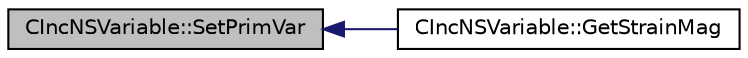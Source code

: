 digraph "CIncNSVariable::SetPrimVar"
{
  edge [fontname="Helvetica",fontsize="10",labelfontname="Helvetica",labelfontsize="10"];
  node [fontname="Helvetica",fontsize="10",shape=record];
  rankdir="LR";
  Node99 [label="CIncNSVariable::SetPrimVar",height=0.2,width=0.4,color="black", fillcolor="grey75", style="filled", fontcolor="black"];
  Node99 -> Node100 [dir="back",color="midnightblue",fontsize="10",style="solid",fontname="Helvetica"];
  Node100 [label="CIncNSVariable::GetStrainMag",height=0.2,width=0.4,color="black", fillcolor="white", style="filled",URL="$class_c_inc_n_s_variable.html#a7d5ba854a99c0432be51115078bfa036",tooltip="Get the value of the magnitude of rate of strain. "];
}
